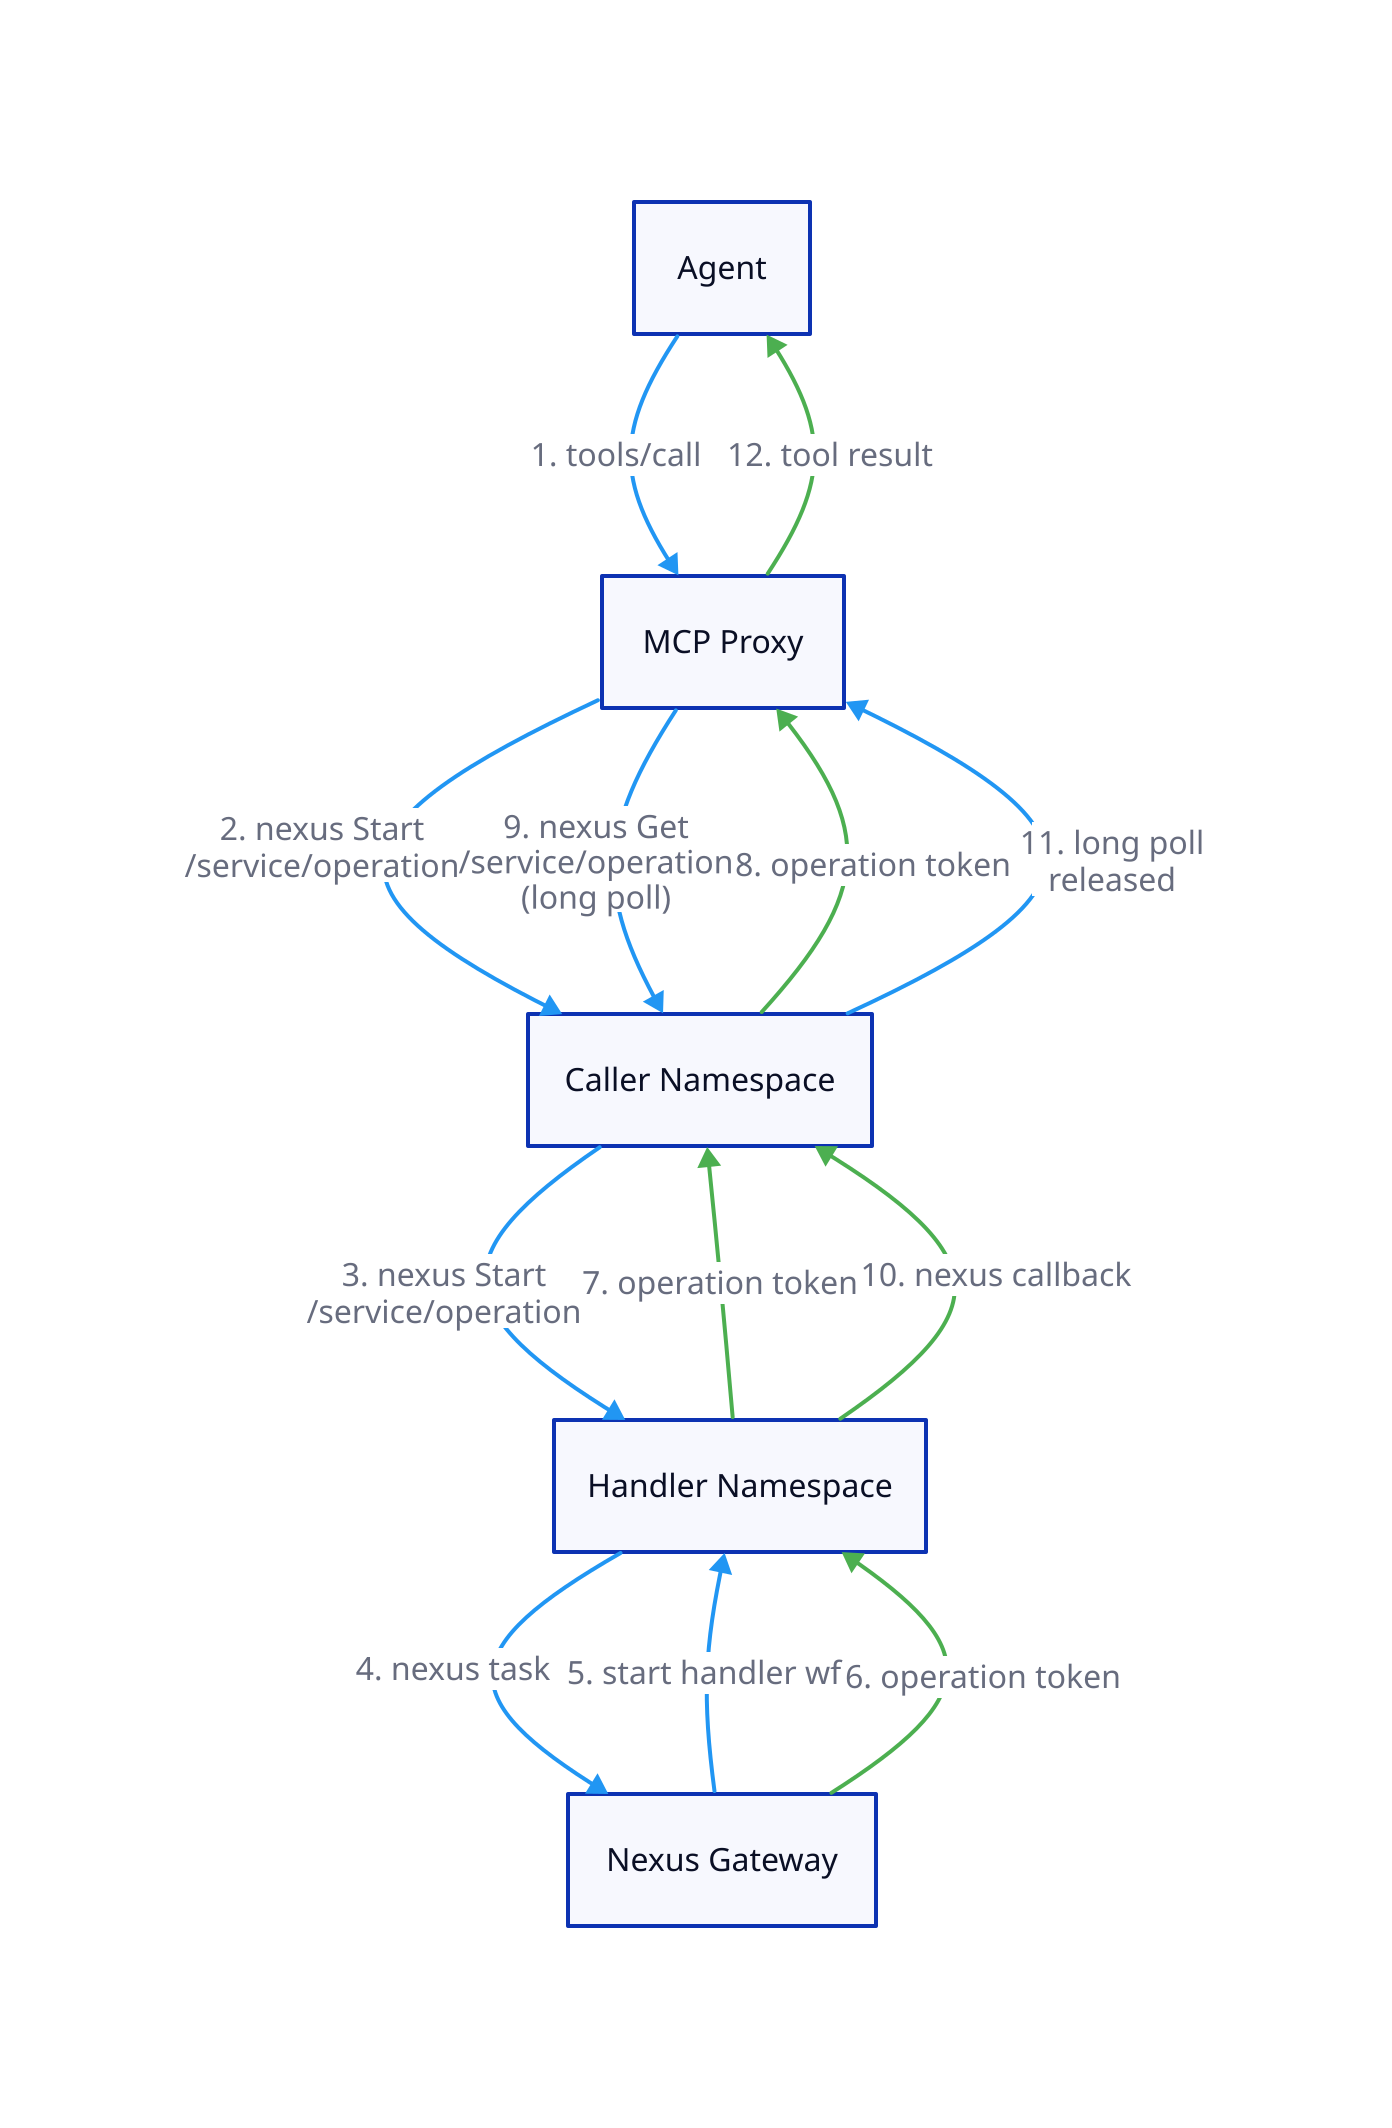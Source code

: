 vars: {
  d2-config: {
    theme-id: 0
  }
}

"Agent" -> "MCP Proxy": "1. tools/call" {
  style.stroke: "#2196f3"
}
"MCP Proxy" -> "Caller Namespace": "2. nexus Start\n/service/operation" {
  style.stroke: "#2196f3"
}
"Caller Namespace" -> "Handler Namespace": "3. nexus Start\n/service/operation" {
  style.stroke: "#2196f3"
}
"Handler Namespace" -> "Nexus Gateway": "4. nexus task" {
  style.stroke: "#2196f3"
}
"Nexus Gateway" -> "Handler Namespace": "5. start handler wf" {
  style.stroke: "#2196f3"
}
"Nexus Gateway" -> "Handler Namespace": "6. operation token" {
  style.stroke: "#4caf50"
  style.stroke-width: 2
}
"Handler Namespace" -> "Caller Namespace": "7. operation token" {
  style.stroke: "#4caf50"
  style.stroke-width: 2
}
"Caller Namespace" -> "MCP Proxy": "8. operation token" {
  style.stroke: "#4caf50"
  style.stroke-width: 2
}
"MCP Proxy" -> "Caller Namespace": "9. nexus Get\n/service/operation\n(long poll)" {
  style.stroke: "#2196f3"
}
"Handler Namespace" -> "Caller Namespace": "10. nexus callback" {
  style.stroke: "#4caf50"
  style.stroke-width: 2
}
"Caller Namespace" -> "MCP Proxy": "11. long poll\nreleased" {
  style.stroke: "#2196f3"
}
"MCP Proxy" -> "Agent": "12. tool result" {
  style.stroke: "#4caf50"
  style.stroke-width: 2
}

